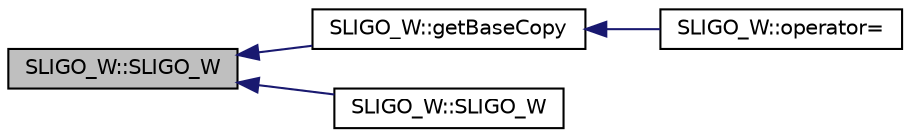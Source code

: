digraph "SLIGO_W::SLIGO_W"
{
  edge [fontname="Helvetica",fontsize="10",labelfontname="Helvetica",labelfontsize="10"];
  node [fontname="Helvetica",fontsize="10",shape=record];
  rankdir="LR";
  Node1 [label="SLIGO_W::SLIGO_W",height=0.2,width=0.4,color="black", fillcolor="grey75", style="filled", fontcolor="black"];
  Node1 -> Node2 [dir="back",color="midnightblue",fontsize="10",style="solid",fontname="Helvetica"];
  Node2 [label="SLIGO_W::getBaseCopy",height=0.2,width=0.4,color="black", fillcolor="white", style="filled",URL="$class_s_l_i_g_o___w.html#a37ead49afd27bfe7e404d1d7626f09fe",tooltip="getBaseCopy function, make deep copy of the object/pointer and Return a new BANK* type object ..."];
  Node2 -> Node3 [dir="back",color="midnightblue",fontsize="10",style="solid",fontname="Helvetica"];
  Node3 [label="SLIGO_W::operator=",height=0.2,width=0.4,color="black", fillcolor="white", style="filled",URL="$class_s_l_i_g_o___w.html#a64051fdd5b3ebc47b0a74b42eb092c1b"];
  Node1 -> Node4 [dir="back",color="midnightblue",fontsize="10",style="solid",fontname="Helvetica"];
  Node4 [label="SLIGO_W::SLIGO_W",height=0.2,width=0.4,color="black", fillcolor="white", style="filled",URL="$class_s_l_i_g_o___w.html#a5a969bbfbb08f8a5d29f766288f2f7e6"];
}
